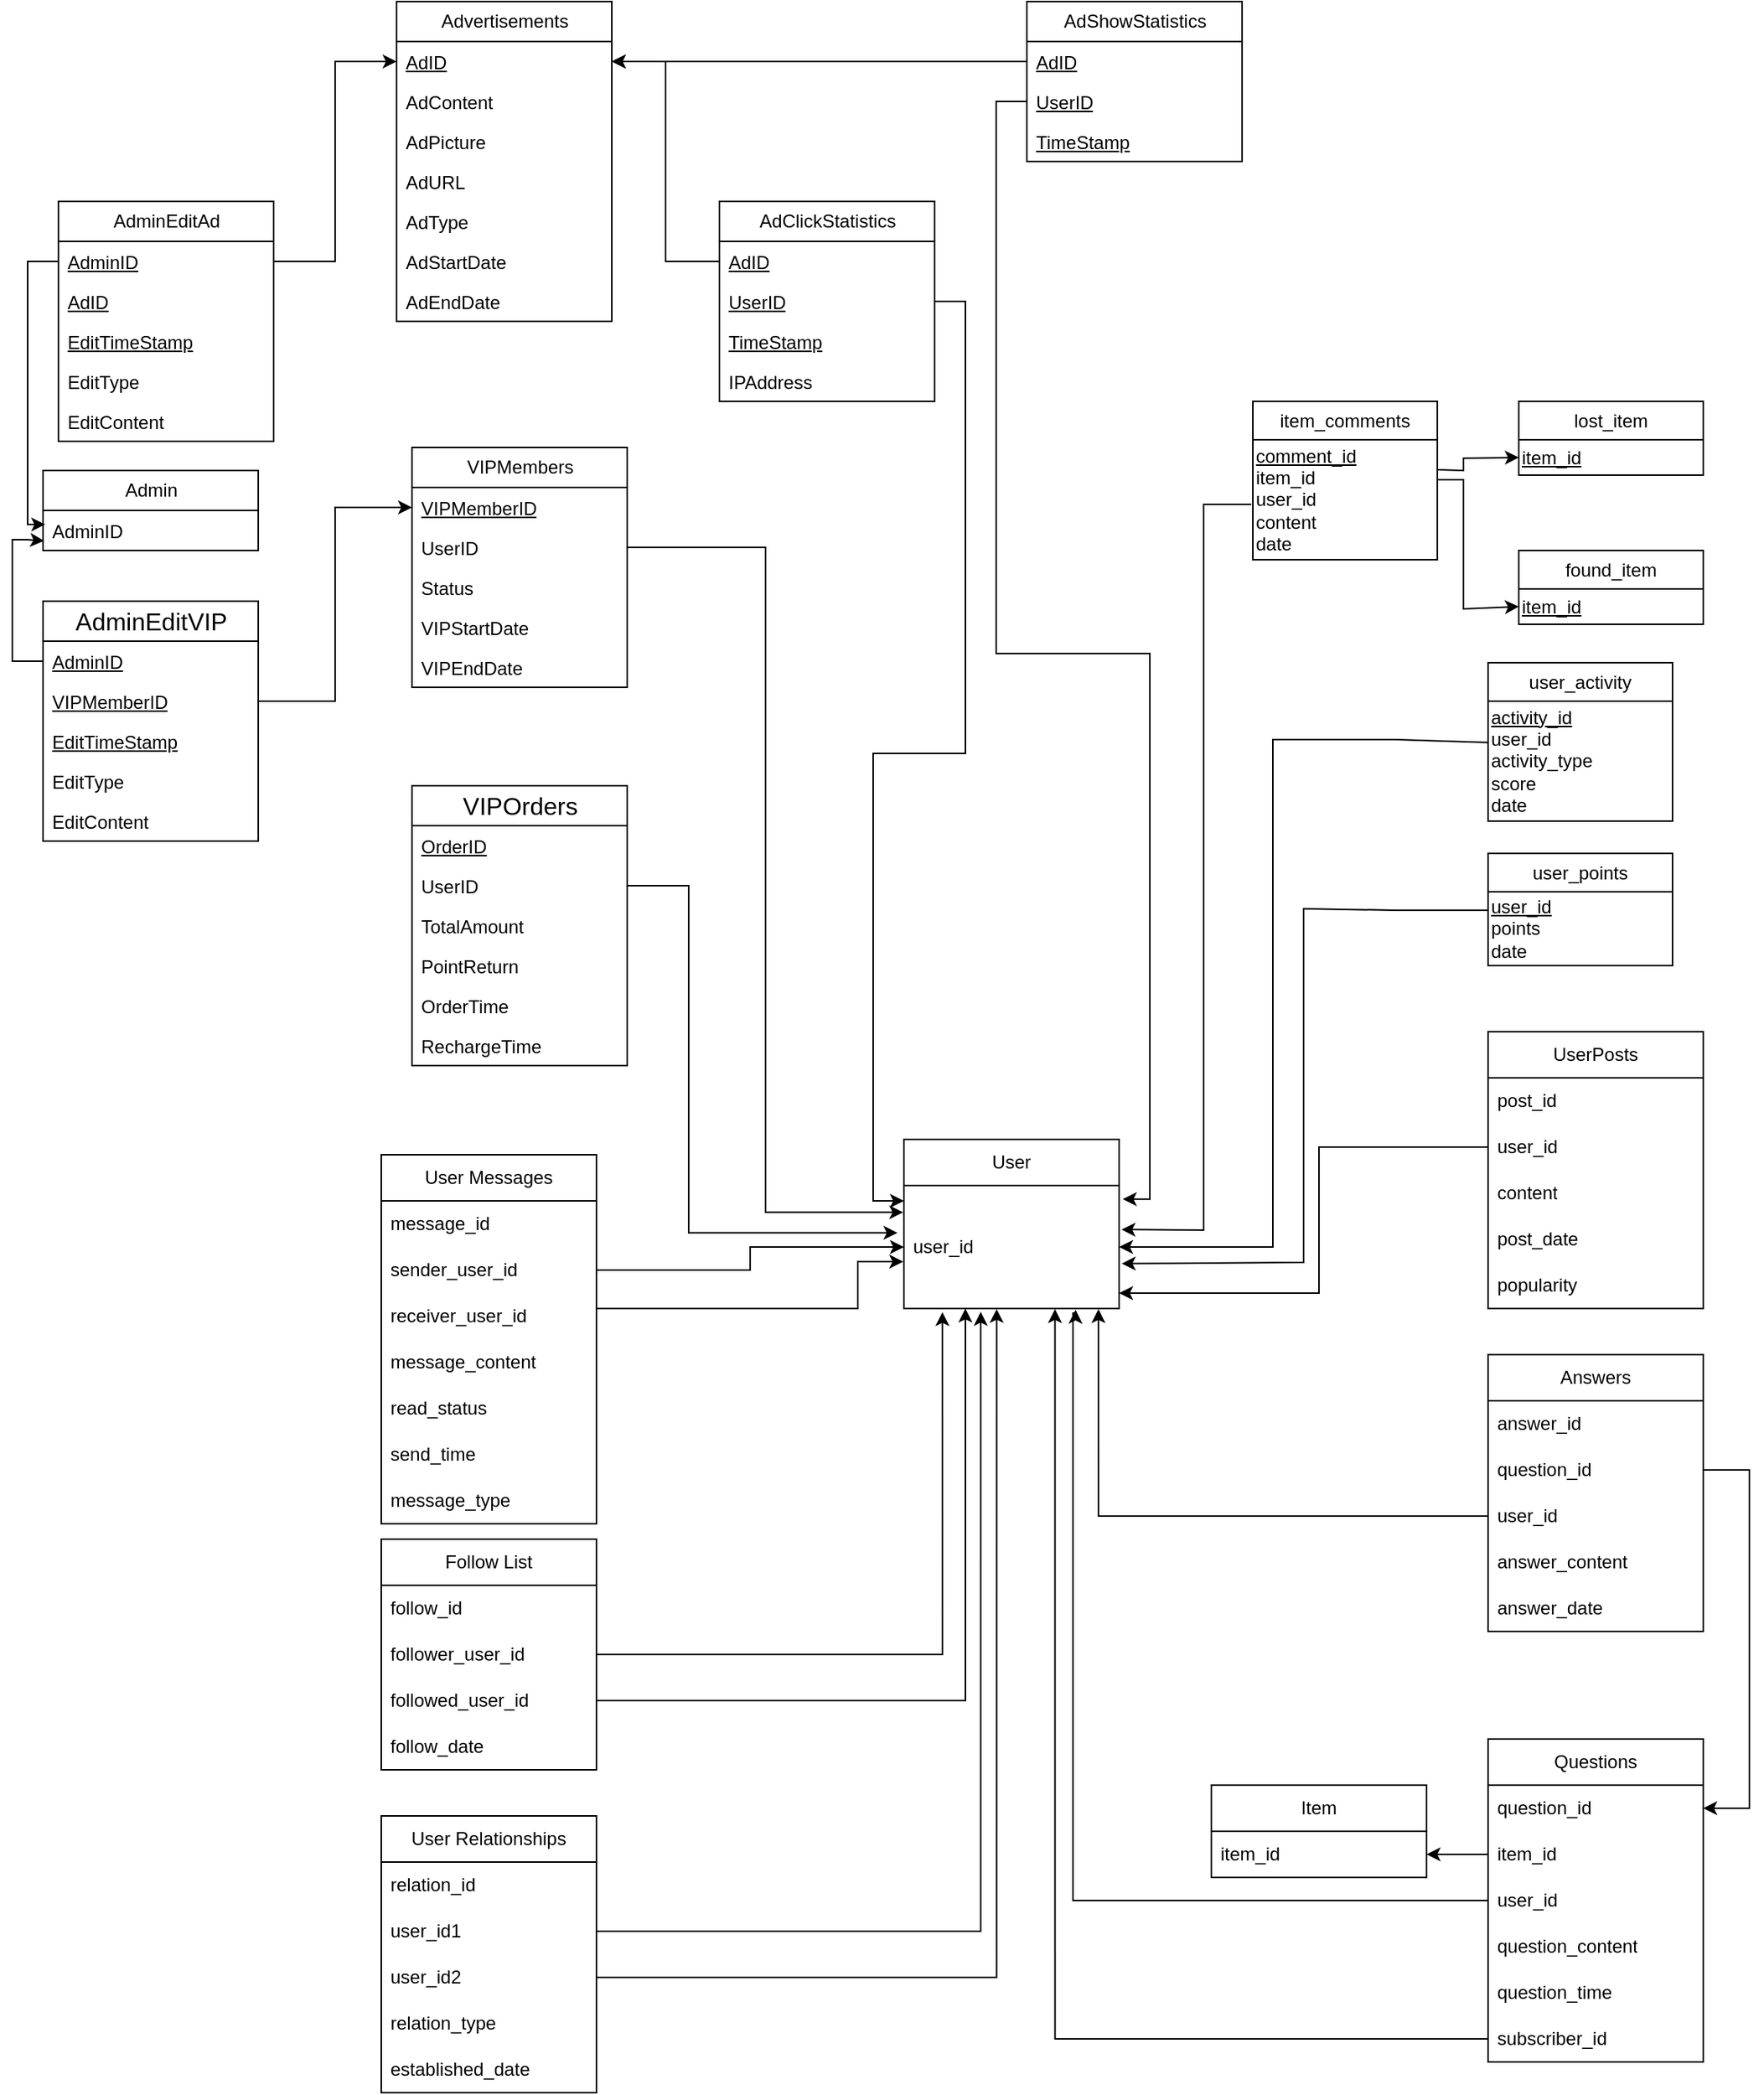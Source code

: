 <mxfile version="24.4.4" type="device">
  <diagram id="afh5gb8iO4M4mXiq6r34" name="Page-1">
    <mxGraphModel dx="2459" dy="2154" grid="1" gridSize="10" guides="1" tooltips="1" connect="1" arrows="1" fold="1" page="1" pageScale="1" pageWidth="850" pageHeight="1100" math="0" shadow="0">
      <root>
        <mxCell id="0" />
        <mxCell id="1" parent="0" />
        <mxCell id="2" value="VIPMembers" style="swimlane;fontStyle=0;childLayout=stackLayout;horizontal=1;startSize=26;fillColor=none;horizontalStack=0;resizeParent=1;resizeParentMax=0;resizeLast=0;collapsible=1;marginBottom=0;html=1;" parent="1" vertex="1">
          <mxGeometry x="80" y="250" width="140" height="156" as="geometry" />
        </mxCell>
        <mxCell id="3" value="&lt;u&gt;VIPMemberID&lt;/u&gt;" style="text;strokeColor=none;fillColor=none;align=left;verticalAlign=top;spacingLeft=4;spacingRight=4;overflow=hidden;rotatable=0;points=[[0,0.5],[1,0.5]];portConstraint=eastwest;whiteSpace=wrap;html=1;" parent="2" vertex="1">
          <mxGeometry y="26" width="140" height="26" as="geometry" />
        </mxCell>
        <mxCell id="24" value="UserID" style="text;strokeColor=none;fillColor=none;align=left;verticalAlign=top;spacingLeft=4;spacingRight=4;overflow=hidden;rotatable=0;points=[[0,0.5],[1,0.5]];portConstraint=eastwest;whiteSpace=wrap;html=1;" parent="2" vertex="1">
          <mxGeometry y="52" width="140" height="26" as="geometry" />
        </mxCell>
        <mxCell id="4" value="Status" style="text;strokeColor=none;fillColor=none;align=left;verticalAlign=top;spacingLeft=4;spacingRight=4;overflow=hidden;rotatable=0;points=[[0,0.5],[1,0.5]];portConstraint=eastwest;whiteSpace=wrap;html=1;" parent="2" vertex="1">
          <mxGeometry y="78" width="140" height="26" as="geometry" />
        </mxCell>
        <mxCell id="5" value="VIPStartDate" style="text;strokeColor=none;fillColor=none;align=left;verticalAlign=top;spacingLeft=4;spacingRight=4;overflow=hidden;rotatable=0;points=[[0,0.5],[1,0.5]];portConstraint=eastwest;whiteSpace=wrap;html=1;" parent="2" vertex="1">
          <mxGeometry y="104" width="140" height="26" as="geometry" />
        </mxCell>
        <mxCell id="6" value="VIPEndDate" style="text;strokeColor=none;fillColor=none;align=left;verticalAlign=top;spacingLeft=4;spacingRight=4;overflow=hidden;rotatable=0;points=[[0,0.5],[1,0.5]];portConstraint=eastwest;whiteSpace=wrap;html=1;" parent="2" vertex="1">
          <mxGeometry y="130" width="140" height="26" as="geometry" />
        </mxCell>
        <mxCell id="18" value="Admin" style="swimlane;fontStyle=0;childLayout=stackLayout;horizontal=1;startSize=26;fillColor=none;horizontalStack=0;resizeParent=1;resizeParentMax=0;resizeLast=0;collapsible=1;marginBottom=0;html=1;" parent="1" vertex="1">
          <mxGeometry x="-160" y="265" width="140" height="52" as="geometry" />
        </mxCell>
        <mxCell id="19" value="AdminID" style="text;strokeColor=none;fillColor=none;align=left;verticalAlign=top;spacingLeft=4;spacingRight=4;overflow=hidden;rotatable=0;points=[[0,0.5],[1,0.5]];portConstraint=eastwest;whiteSpace=wrap;html=1;" parent="18" vertex="1">
          <mxGeometry y="26" width="140" height="26" as="geometry" />
        </mxCell>
        <mxCell id="25" value="&lt;span style=&quot;font-size:12.0pt;font-family:&lt;br/&gt;宋体;mso-hansi-font-family:&amp;quot;Times New Roman&amp;quot;;mso-bidi-font-family:&amp;quot;Times New Roman&amp;quot;;&lt;br/&gt;mso-ansi-language:EN-US;mso-fareast-language:ZH-CN;mso-bidi-language:AR-SA&quot; lang=&quot;EN-US&quot;&gt;VIPOrders&lt;/span&gt;" style="swimlane;fontStyle=0;childLayout=stackLayout;horizontal=1;startSize=26;fillColor=none;horizontalStack=0;resizeParent=1;resizeParentMax=0;resizeLast=0;collapsible=1;marginBottom=0;html=1;" parent="1" vertex="1">
          <mxGeometry x="80" y="470" width="140" height="182" as="geometry" />
        </mxCell>
        <mxCell id="31" value="&lt;span lang=&quot;EN-US&quot;&gt;&lt;u&gt;OrderID&lt;/u&gt;&lt;/span&gt;" style="text;strokeColor=none;fillColor=none;align=left;verticalAlign=top;spacingLeft=4;spacingRight=4;overflow=hidden;rotatable=0;points=[[0,0.5],[1,0.5]];portConstraint=eastwest;whiteSpace=wrap;html=1;" parent="25" vertex="1">
          <mxGeometry y="26" width="140" height="26" as="geometry" />
        </mxCell>
        <mxCell id="26" value="UserID" style="text;strokeColor=none;fillColor=none;align=left;verticalAlign=top;spacingLeft=4;spacingRight=4;overflow=hidden;rotatable=0;points=[[0,0.5],[1,0.5]];portConstraint=eastwest;whiteSpace=wrap;html=1;" parent="25" vertex="1">
          <mxGeometry y="52" width="140" height="26" as="geometry" />
        </mxCell>
        <mxCell id="27" value="TotalAmount" style="text;strokeColor=none;fillColor=none;align=left;verticalAlign=top;spacingLeft=4;spacingRight=4;overflow=hidden;rotatable=0;points=[[0,0.5],[1,0.5]];portConstraint=eastwest;whiteSpace=wrap;html=1;" parent="25" vertex="1">
          <mxGeometry y="78" width="140" height="26" as="geometry" />
        </mxCell>
        <mxCell id="28" value="PointReturn" style="text;strokeColor=none;fillColor=none;align=left;verticalAlign=top;spacingLeft=4;spacingRight=4;overflow=hidden;rotatable=0;points=[[0,0.5],[1,0.5]];portConstraint=eastwest;whiteSpace=wrap;html=1;" parent="25" vertex="1">
          <mxGeometry y="104" width="140" height="26" as="geometry" />
        </mxCell>
        <mxCell id="29" value="OrderTime" style="text;strokeColor=none;fillColor=none;align=left;verticalAlign=top;spacingLeft=4;spacingRight=4;overflow=hidden;rotatable=0;points=[[0,0.5],[1,0.5]];portConstraint=eastwest;whiteSpace=wrap;html=1;" parent="25" vertex="1">
          <mxGeometry y="130" width="140" height="26" as="geometry" />
        </mxCell>
        <mxCell id="30" value="RechargeTime" style="text;strokeColor=none;fillColor=none;align=left;verticalAlign=top;spacingLeft=4;spacingRight=4;overflow=hidden;rotatable=0;points=[[0,0.5],[1,0.5]];portConstraint=eastwest;whiteSpace=wrap;html=1;" parent="25" vertex="1">
          <mxGeometry y="156" width="140" height="26" as="geometry" />
        </mxCell>
        <mxCell id="32" style="edgeStyle=orthogonalEdgeStyle;rounded=0;orthogonalLoop=1;jettySize=auto;html=1;exitX=1;exitY=0.5;exitDx=0;exitDy=0;entryX=-0.03;entryY=0.385;entryDx=0;entryDy=0;entryPerimeter=0;" parent="1" source="26" target="133" edge="1">
          <mxGeometry relative="1" as="geometry">
            <Array as="points">
              <mxPoint x="260" y="535" />
              <mxPoint x="260" y="761" />
            </Array>
          </mxGeometry>
        </mxCell>
        <mxCell id="34" style="edgeStyle=orthogonalEdgeStyle;rounded=0;orthogonalLoop=1;jettySize=auto;html=1;exitX=1;exitY=0.5;exitDx=0;exitDy=0;entryX=-0.003;entryY=0.218;entryDx=0;entryDy=0;entryPerimeter=0;" parent="1" source="24" target="133" edge="1">
          <mxGeometry relative="1" as="geometry">
            <mxPoint x="220" y="390" as="targetPoint" />
          </mxGeometry>
        </mxCell>
        <mxCell id="36" value="&lt;span style=&quot;font-size:12.0pt;font-family:&lt;br/&gt;宋体;mso-hansi-font-family:&amp;quot;Times New Roman&amp;quot;;mso-bidi-font-family:&amp;quot;Times New Roman&amp;quot;;&lt;br/&gt;mso-ansi-language:EN-US;mso-fareast-language:ZH-CN;mso-bidi-language:AR-SA&quot; lang=&quot;EN-US&quot;&gt;AdminEditVIP&lt;/span&gt;" style="swimlane;fontStyle=0;childLayout=stackLayout;horizontal=1;startSize=26;fillColor=none;horizontalStack=0;resizeParent=1;resizeParentMax=0;resizeLast=0;collapsible=1;marginBottom=0;html=1;" parent="1" vertex="1">
          <mxGeometry x="-160" y="350" width="140" height="156" as="geometry" />
        </mxCell>
        <mxCell id="37" value="&lt;u&gt;AdminID&lt;/u&gt;" style="text;strokeColor=none;fillColor=none;align=left;verticalAlign=top;spacingLeft=4;spacingRight=4;overflow=hidden;rotatable=0;points=[[0,0.5],[1,0.5]];portConstraint=eastwest;whiteSpace=wrap;html=1;" parent="36" vertex="1">
          <mxGeometry y="26" width="140" height="26" as="geometry" />
        </mxCell>
        <mxCell id="38" value="&lt;u&gt;VIPMemberID&lt;/u&gt;" style="text;strokeColor=none;fillColor=none;align=left;verticalAlign=top;spacingLeft=4;spacingRight=4;overflow=hidden;rotatable=0;points=[[0,0.5],[1,0.5]];portConstraint=eastwest;whiteSpace=wrap;html=1;" parent="36" vertex="1">
          <mxGeometry y="52" width="140" height="26" as="geometry" />
        </mxCell>
        <mxCell id="39" value="&lt;u&gt;EditTimeStamp&lt;/u&gt;" style="text;strokeColor=none;fillColor=none;align=left;verticalAlign=top;spacingLeft=4;spacingRight=4;overflow=hidden;rotatable=0;points=[[0,0.5],[1,0.5]];portConstraint=eastwest;whiteSpace=wrap;html=1;" parent="36" vertex="1">
          <mxGeometry y="78" width="140" height="26" as="geometry" />
        </mxCell>
        <mxCell id="40" value="EditType" style="text;strokeColor=none;fillColor=none;align=left;verticalAlign=top;spacingLeft=4;spacingRight=4;overflow=hidden;rotatable=0;points=[[0,0.5],[1,0.5]];portConstraint=eastwest;whiteSpace=wrap;html=1;" parent="36" vertex="1">
          <mxGeometry y="104" width="140" height="26" as="geometry" />
        </mxCell>
        <mxCell id="41" value="EditContent" style="text;strokeColor=none;fillColor=none;align=left;verticalAlign=top;spacingLeft=4;spacingRight=4;overflow=hidden;rotatable=0;points=[[0,0.5],[1,0.5]];portConstraint=eastwest;whiteSpace=wrap;html=1;" parent="36" vertex="1">
          <mxGeometry y="130" width="140" height="26" as="geometry" />
        </mxCell>
        <mxCell id="42" style="edgeStyle=orthogonalEdgeStyle;rounded=0;orthogonalLoop=1;jettySize=auto;html=1;exitX=0;exitY=0.5;exitDx=0;exitDy=0;entryX=0.005;entryY=0.761;entryDx=0;entryDy=0;entryPerimeter=0;" parent="1" source="37" target="19" edge="1">
          <mxGeometry relative="1" as="geometry">
            <mxPoint x="-170" y="320" as="targetPoint" />
            <Array as="points">
              <mxPoint x="-180" y="389" />
              <mxPoint x="-180" y="310" />
              <mxPoint x="-170" y="310" />
            </Array>
          </mxGeometry>
        </mxCell>
        <mxCell id="43" style="edgeStyle=orthogonalEdgeStyle;rounded=0;orthogonalLoop=1;jettySize=auto;html=1;exitX=1;exitY=0.5;exitDx=0;exitDy=0;entryX=0;entryY=0.5;entryDx=0;entryDy=0;" parent="1" source="38" target="3" edge="1">
          <mxGeometry relative="1" as="geometry" />
        </mxCell>
        <mxCell id="44" value="Advertisements" style="swimlane;fontStyle=0;childLayout=stackLayout;horizontal=1;startSize=26;fillColor=none;horizontalStack=0;resizeParent=1;resizeParentMax=0;resizeLast=0;collapsible=1;marginBottom=0;html=1;" parent="1" vertex="1">
          <mxGeometry x="70" y="-40" width="140" height="208" as="geometry" />
        </mxCell>
        <mxCell id="45" value="&lt;u&gt;AdID&lt;/u&gt;" style="text;strokeColor=none;fillColor=none;align=left;verticalAlign=top;spacingLeft=4;spacingRight=4;overflow=hidden;rotatable=0;points=[[0,0.5],[1,0.5]];portConstraint=eastwest;whiteSpace=wrap;html=1;" parent="44" vertex="1">
          <mxGeometry y="26" width="140" height="26" as="geometry" />
        </mxCell>
        <mxCell id="46" value="AdContent" style="text;strokeColor=none;fillColor=none;align=left;verticalAlign=top;spacingLeft=4;spacingRight=4;overflow=hidden;rotatable=0;points=[[0,0.5],[1,0.5]];portConstraint=eastwest;whiteSpace=wrap;html=1;" parent="44" vertex="1">
          <mxGeometry y="52" width="140" height="26" as="geometry" />
        </mxCell>
        <mxCell id="47" value="AdPicture" style="text;strokeColor=none;fillColor=none;align=left;verticalAlign=top;spacingLeft=4;spacingRight=4;overflow=hidden;rotatable=0;points=[[0,0.5],[1,0.5]];portConstraint=eastwest;whiteSpace=wrap;html=1;" parent="44" vertex="1">
          <mxGeometry y="78" width="140" height="26" as="geometry" />
        </mxCell>
        <mxCell id="48" value="AdURL" style="text;strokeColor=none;fillColor=none;align=left;verticalAlign=top;spacingLeft=4;spacingRight=4;overflow=hidden;rotatable=0;points=[[0,0.5],[1,0.5]];portConstraint=eastwest;whiteSpace=wrap;html=1;" parent="44" vertex="1">
          <mxGeometry y="104" width="140" height="26" as="geometry" />
        </mxCell>
        <mxCell id="49" value="AdType" style="text;strokeColor=none;fillColor=none;align=left;verticalAlign=top;spacingLeft=4;spacingRight=4;overflow=hidden;rotatable=0;points=[[0,0.5],[1,0.5]];portConstraint=eastwest;whiteSpace=wrap;html=1;" parent="44" vertex="1">
          <mxGeometry y="130" width="140" height="26" as="geometry" />
        </mxCell>
        <mxCell id="50" value="AdStartDate" style="text;strokeColor=none;fillColor=none;align=left;verticalAlign=top;spacingLeft=4;spacingRight=4;overflow=hidden;rotatable=0;points=[[0,0.5],[1,0.5]];portConstraint=eastwest;whiteSpace=wrap;html=1;" parent="44" vertex="1">
          <mxGeometry y="156" width="140" height="26" as="geometry" />
        </mxCell>
        <mxCell id="51" value="AdEndDate" style="text;strokeColor=none;fillColor=none;align=left;verticalAlign=top;spacingLeft=4;spacingRight=4;overflow=hidden;rotatable=0;points=[[0,0.5],[1,0.5]];portConstraint=eastwest;whiteSpace=wrap;html=1;" parent="44" vertex="1">
          <mxGeometry y="182" width="140" height="26" as="geometry" />
        </mxCell>
        <mxCell id="71" value="&lt;span lang=&quot;EN-US&quot;&gt;AdminEditAd&lt;/span&gt;" style="swimlane;fontStyle=0;childLayout=stackLayout;horizontal=1;startSize=26;fillColor=none;horizontalStack=0;resizeParent=1;resizeParentMax=0;resizeLast=0;collapsible=1;marginBottom=0;html=1;" parent="1" vertex="1">
          <mxGeometry x="-150" y="90" width="140" height="156" as="geometry" />
        </mxCell>
        <mxCell id="72" value="&lt;u&gt;AdminID&lt;/u&gt;" style="text;strokeColor=none;fillColor=none;align=left;verticalAlign=top;spacingLeft=4;spacingRight=4;overflow=hidden;rotatable=0;points=[[0,0.5],[1,0.5]];portConstraint=eastwest;whiteSpace=wrap;html=1;" parent="71" vertex="1">
          <mxGeometry y="26" width="140" height="26" as="geometry" />
        </mxCell>
        <mxCell id="73" value="&lt;u&gt;AdID&lt;/u&gt;" style="text;strokeColor=none;fillColor=none;align=left;verticalAlign=top;spacingLeft=4;spacingRight=4;overflow=hidden;rotatable=0;points=[[0,0.5],[1,0.5]];portConstraint=eastwest;whiteSpace=wrap;html=1;" parent="71" vertex="1">
          <mxGeometry y="52" width="140" height="26" as="geometry" />
        </mxCell>
        <mxCell id="74" value="&lt;u&gt;EditTimeStamp&lt;/u&gt;" style="text;strokeColor=none;fillColor=none;align=left;verticalAlign=top;spacingLeft=4;spacingRight=4;overflow=hidden;rotatable=0;points=[[0,0.5],[1,0.5]];portConstraint=eastwest;whiteSpace=wrap;html=1;" parent="71" vertex="1">
          <mxGeometry y="78" width="140" height="26" as="geometry" />
        </mxCell>
        <mxCell id="75" value="EditType" style="text;strokeColor=none;fillColor=none;align=left;verticalAlign=top;spacingLeft=4;spacingRight=4;overflow=hidden;rotatable=0;points=[[0,0.5],[1,0.5]];portConstraint=eastwest;whiteSpace=wrap;html=1;" parent="71" vertex="1">
          <mxGeometry y="104" width="140" height="26" as="geometry" />
        </mxCell>
        <mxCell id="76" value="EditContent" style="text;strokeColor=none;fillColor=none;align=left;verticalAlign=top;spacingLeft=4;spacingRight=4;overflow=hidden;rotatable=0;points=[[0,0.5],[1,0.5]];portConstraint=eastwest;whiteSpace=wrap;html=1;" parent="71" vertex="1">
          <mxGeometry y="130" width="140" height="26" as="geometry" />
        </mxCell>
        <mxCell id="77" style="edgeStyle=orthogonalEdgeStyle;rounded=0;orthogonalLoop=1;jettySize=auto;html=1;exitX=0;exitY=0.5;exitDx=0;exitDy=0;entryX=0.01;entryY=0.35;entryDx=0;entryDy=0;entryPerimeter=0;" parent="1" source="72" target="19" edge="1">
          <mxGeometry relative="1" as="geometry">
            <Array as="points">
              <mxPoint x="-170" y="129" />
              <mxPoint x="-170" y="300" />
            </Array>
          </mxGeometry>
        </mxCell>
        <mxCell id="78" style="edgeStyle=orthogonalEdgeStyle;rounded=0;orthogonalLoop=1;jettySize=auto;html=1;exitX=1;exitY=0.5;exitDx=0;exitDy=0;entryX=0;entryY=0.5;entryDx=0;entryDy=0;" parent="1" source="72" target="45" edge="1">
          <mxGeometry relative="1" as="geometry" />
        </mxCell>
        <mxCell id="79" value="&lt;span lang=&quot;EN-US&quot;&gt;AdClickStatistics&lt;/span&gt;" style="swimlane;fontStyle=0;childLayout=stackLayout;horizontal=1;startSize=26;fillColor=none;horizontalStack=0;resizeParent=1;resizeParentMax=0;resizeLast=0;collapsible=1;marginBottom=0;html=1;" parent="1" vertex="1">
          <mxGeometry x="280" y="90" width="140" height="130" as="geometry" />
        </mxCell>
        <mxCell id="81" value="&lt;u&gt;AdID&lt;/u&gt;" style="text;strokeColor=none;fillColor=none;align=left;verticalAlign=top;spacingLeft=4;spacingRight=4;overflow=hidden;rotatable=0;points=[[0,0.5],[1,0.5]];portConstraint=eastwest;whiteSpace=wrap;html=1;" parent="79" vertex="1">
          <mxGeometry y="26" width="140" height="26" as="geometry" />
        </mxCell>
        <mxCell id="82" value="&lt;u&gt;UserID&lt;/u&gt;" style="text;strokeColor=none;fillColor=none;align=left;verticalAlign=top;spacingLeft=4;spacingRight=4;overflow=hidden;rotatable=0;points=[[0,0.5],[1,0.5]];portConstraint=eastwest;whiteSpace=wrap;html=1;" parent="79" vertex="1">
          <mxGeometry y="52" width="140" height="26" as="geometry" />
        </mxCell>
        <mxCell id="83" value="&lt;u&gt;TimeStamp&lt;/u&gt;" style="text;strokeColor=none;fillColor=none;align=left;verticalAlign=top;spacingLeft=4;spacingRight=4;overflow=hidden;rotatable=0;points=[[0,0.5],[1,0.5]];portConstraint=eastwest;whiteSpace=wrap;html=1;" parent="79" vertex="1">
          <mxGeometry y="78" width="140" height="26" as="geometry" />
        </mxCell>
        <mxCell id="84" value="IPAddress" style="text;strokeColor=none;fillColor=none;align=left;verticalAlign=top;spacingLeft=4;spacingRight=4;overflow=hidden;rotatable=0;points=[[0,0.5],[1,0.5]];portConstraint=eastwest;whiteSpace=wrap;html=1;" parent="79" vertex="1">
          <mxGeometry y="104" width="140" height="26" as="geometry" />
        </mxCell>
        <mxCell id="85" style="edgeStyle=orthogonalEdgeStyle;rounded=0;orthogonalLoop=1;jettySize=auto;html=1;exitX=0;exitY=0.5;exitDx=0;exitDy=0;entryX=1;entryY=0.5;entryDx=0;entryDy=0;" parent="1" source="81" target="45" edge="1">
          <mxGeometry relative="1" as="geometry" />
        </mxCell>
        <mxCell id="86" style="edgeStyle=orthogonalEdgeStyle;rounded=0;orthogonalLoop=1;jettySize=auto;html=1;exitX=1;exitY=0.5;exitDx=0;exitDy=0;entryX=0;entryY=0.125;entryDx=0;entryDy=0;entryPerimeter=0;" parent="1" source="82" target="133" edge="1">
          <mxGeometry relative="1" as="geometry" />
        </mxCell>
        <mxCell id="87" value="&lt;span lang=&quot;EN-US&quot;&gt;AdShowStatistics&lt;/span&gt;" style="swimlane;fontStyle=0;childLayout=stackLayout;horizontal=1;startSize=26;fillColor=none;horizontalStack=0;resizeParent=1;resizeParentMax=0;resizeLast=0;collapsible=1;marginBottom=0;html=1;" parent="1" vertex="1">
          <mxGeometry x="480" y="-40" width="140" height="104" as="geometry" />
        </mxCell>
        <mxCell id="88" value="&lt;u&gt;AdID&lt;/u&gt;" style="text;strokeColor=none;fillColor=none;align=left;verticalAlign=top;spacingLeft=4;spacingRight=4;overflow=hidden;rotatable=0;points=[[0,0.5],[1,0.5]];portConstraint=eastwest;whiteSpace=wrap;html=1;" parent="87" vertex="1">
          <mxGeometry y="26" width="140" height="26" as="geometry" />
        </mxCell>
        <mxCell id="89" value="&lt;u&gt;UserID&lt;/u&gt;" style="text;strokeColor=none;fillColor=none;align=left;verticalAlign=top;spacingLeft=4;spacingRight=4;overflow=hidden;rotatable=0;points=[[0,0.5],[1,0.5]];portConstraint=eastwest;whiteSpace=wrap;html=1;" parent="87" vertex="1">
          <mxGeometry y="52" width="140" height="26" as="geometry" />
        </mxCell>
        <mxCell id="90" value="&lt;u&gt;TimeStamp&lt;/u&gt;" style="text;strokeColor=none;fillColor=none;align=left;verticalAlign=top;spacingLeft=4;spacingRight=4;overflow=hidden;rotatable=0;points=[[0,0.5],[1,0.5]];portConstraint=eastwest;whiteSpace=wrap;html=1;" parent="87" vertex="1">
          <mxGeometry y="78" width="140" height="26" as="geometry" />
        </mxCell>
        <mxCell id="92" style="edgeStyle=orthogonalEdgeStyle;rounded=0;orthogonalLoop=1;jettySize=auto;html=1;exitX=0;exitY=0.5;exitDx=0;exitDy=0;entryX=1;entryY=0.5;entryDx=0;entryDy=0;" parent="1" source="88" target="45" edge="1">
          <mxGeometry relative="1" as="geometry" />
        </mxCell>
        <mxCell id="93" style="edgeStyle=orthogonalEdgeStyle;rounded=0;orthogonalLoop=1;jettySize=auto;html=1;exitX=0;exitY=0.5;exitDx=0;exitDy=0;entryX=1.017;entryY=0.111;entryDx=0;entryDy=0;entryPerimeter=0;" parent="1" source="89" target="133" edge="1">
          <mxGeometry relative="1" as="geometry">
            <mxPoint x="510.0" y="439" as="targetPoint" />
          </mxGeometry>
        </mxCell>
        <mxCell id="94" value="User Messages" style="swimlane;fontStyle=0;childLayout=stackLayout;horizontal=1;startSize=30;horizontalStack=0;resizeParent=1;resizeParentMax=0;resizeLast=0;collapsible=1;marginBottom=0;whiteSpace=wrap;html=1;" parent="1" vertex="1">
          <mxGeometry x="60" y="710" width="140" height="240" as="geometry" />
        </mxCell>
        <mxCell id="95" value="message_id" style="text;strokeColor=none;fillColor=none;align=left;verticalAlign=middle;spacingLeft=4;spacingRight=4;overflow=hidden;points=[[0,0.5],[1,0.5]];portConstraint=eastwest;rotatable=0;whiteSpace=wrap;html=1;" parent="94" vertex="1">
          <mxGeometry y="30" width="140" height="30" as="geometry" />
        </mxCell>
        <mxCell id="96" value="sender_user_id" style="text;strokeColor=none;fillColor=none;align=left;verticalAlign=middle;spacingLeft=4;spacingRight=4;overflow=hidden;points=[[0,0.5],[1,0.5]];portConstraint=eastwest;rotatable=0;whiteSpace=wrap;html=1;" parent="94" vertex="1">
          <mxGeometry y="60" width="140" height="30" as="geometry" />
        </mxCell>
        <mxCell id="97" value="receiver_user_id" style="text;strokeColor=none;fillColor=none;align=left;verticalAlign=middle;spacingLeft=4;spacingRight=4;overflow=hidden;points=[[0,0.5],[1,0.5]];portConstraint=eastwest;rotatable=0;whiteSpace=wrap;html=1;" parent="94" vertex="1">
          <mxGeometry y="90" width="140" height="30" as="geometry" />
        </mxCell>
        <mxCell id="98" value="message_content" style="text;strokeColor=none;fillColor=none;align=left;verticalAlign=middle;spacingLeft=4;spacingRight=4;overflow=hidden;points=[[0,0.5],[1,0.5]];portConstraint=eastwest;rotatable=0;whiteSpace=wrap;html=1;" parent="94" vertex="1">
          <mxGeometry y="120" width="140" height="30" as="geometry" />
        </mxCell>
        <mxCell id="99" value="read_status" style="text;strokeColor=none;fillColor=none;align=left;verticalAlign=middle;spacingLeft=4;spacingRight=4;overflow=hidden;points=[[0,0.5],[1,0.5]];portConstraint=eastwest;rotatable=0;whiteSpace=wrap;html=1;" parent="94" vertex="1">
          <mxGeometry y="150" width="140" height="30" as="geometry" />
        </mxCell>
        <mxCell id="100" value="send_time" style="text;strokeColor=none;fillColor=none;align=left;verticalAlign=middle;spacingLeft=4;spacingRight=4;overflow=hidden;points=[[0,0.5],[1,0.5]];portConstraint=eastwest;rotatable=0;whiteSpace=wrap;html=1;" parent="94" vertex="1">
          <mxGeometry y="180" width="140" height="30" as="geometry" />
        </mxCell>
        <mxCell id="101" value="message_type" style="text;strokeColor=none;fillColor=none;align=left;verticalAlign=middle;spacingLeft=4;spacingRight=4;overflow=hidden;points=[[0,0.5],[1,0.5]];portConstraint=eastwest;rotatable=0;whiteSpace=wrap;html=1;" parent="94" vertex="1">
          <mxGeometry y="210" width="140" height="30" as="geometry" />
        </mxCell>
        <mxCell id="102" value="UserPosts" style="swimlane;fontStyle=0;childLayout=stackLayout;horizontal=1;startSize=30;horizontalStack=0;resizeParent=1;resizeParentMax=0;resizeLast=0;collapsible=1;marginBottom=0;whiteSpace=wrap;html=1;" parent="1" vertex="1">
          <mxGeometry x="780.0" y="630" width="140" height="180" as="geometry" />
        </mxCell>
        <mxCell id="103" value="post_id" style="text;strokeColor=none;fillColor=none;align=left;verticalAlign=middle;spacingLeft=4;spacingRight=4;overflow=hidden;points=[[0,0.5],[1,0.5]];portConstraint=eastwest;rotatable=0;whiteSpace=wrap;html=1;" parent="102" vertex="1">
          <mxGeometry y="30" width="140" height="30" as="geometry" />
        </mxCell>
        <mxCell id="104" value="user_id" style="text;strokeColor=none;fillColor=none;align=left;verticalAlign=middle;spacingLeft=4;spacingRight=4;overflow=hidden;points=[[0,0.5],[1,0.5]];portConstraint=eastwest;rotatable=0;whiteSpace=wrap;html=1;" parent="102" vertex="1">
          <mxGeometry y="60" width="140" height="30" as="geometry" />
        </mxCell>
        <mxCell id="105" value="content" style="text;strokeColor=none;fillColor=none;align=left;verticalAlign=middle;spacingLeft=4;spacingRight=4;overflow=hidden;points=[[0,0.5],[1,0.5]];portConstraint=eastwest;rotatable=0;whiteSpace=wrap;html=1;" parent="102" vertex="1">
          <mxGeometry y="90" width="140" height="30" as="geometry" />
        </mxCell>
        <mxCell id="106" value="post_date" style="text;strokeColor=none;fillColor=none;align=left;verticalAlign=middle;spacingLeft=4;spacingRight=4;overflow=hidden;points=[[0,0.5],[1,0.5]];portConstraint=eastwest;rotatable=0;whiteSpace=wrap;html=1;" parent="102" vertex="1">
          <mxGeometry y="120" width="140" height="30" as="geometry" />
        </mxCell>
        <mxCell id="107" value="popularity" style="text;strokeColor=none;fillColor=none;align=left;verticalAlign=middle;spacingLeft=4;spacingRight=4;overflow=hidden;points=[[0,0.5],[1,0.5]];portConstraint=eastwest;rotatable=0;whiteSpace=wrap;html=1;" parent="102" vertex="1">
          <mxGeometry y="150" width="140" height="30" as="geometry" />
        </mxCell>
        <mxCell id="108" value="User Relationships" style="swimlane;fontStyle=0;childLayout=stackLayout;horizontal=1;startSize=30;horizontalStack=0;resizeParent=1;resizeParentMax=0;resizeLast=0;collapsible=1;marginBottom=0;whiteSpace=wrap;html=1;" parent="1" vertex="1">
          <mxGeometry x="60" y="1140" width="140" height="180" as="geometry" />
        </mxCell>
        <mxCell id="109" value="relation_id" style="text;strokeColor=none;fillColor=none;align=left;verticalAlign=middle;spacingLeft=4;spacingRight=4;overflow=hidden;points=[[0,0.5],[1,0.5]];portConstraint=eastwest;rotatable=0;whiteSpace=wrap;html=1;" parent="108" vertex="1">
          <mxGeometry y="30" width="140" height="30" as="geometry" />
        </mxCell>
        <mxCell id="110" value="user_id1" style="text;strokeColor=none;fillColor=none;align=left;verticalAlign=middle;spacingLeft=4;spacingRight=4;overflow=hidden;points=[[0,0.5],[1,0.5]];portConstraint=eastwest;rotatable=0;whiteSpace=wrap;html=1;" parent="108" vertex="1">
          <mxGeometry y="60" width="140" height="30" as="geometry" />
        </mxCell>
        <mxCell id="111" value="user_id2" style="text;strokeColor=none;fillColor=none;align=left;verticalAlign=middle;spacingLeft=4;spacingRight=4;overflow=hidden;points=[[0,0.5],[1,0.5]];portConstraint=eastwest;rotatable=0;whiteSpace=wrap;html=1;" parent="108" vertex="1">
          <mxGeometry y="90" width="140" height="30" as="geometry" />
        </mxCell>
        <mxCell id="112" value="relation_type" style="text;strokeColor=none;fillColor=none;align=left;verticalAlign=middle;spacingLeft=4;spacingRight=4;overflow=hidden;points=[[0,0.5],[1,0.5]];portConstraint=eastwest;rotatable=0;whiteSpace=wrap;html=1;" parent="108" vertex="1">
          <mxGeometry y="120" width="140" height="30" as="geometry" />
        </mxCell>
        <mxCell id="113" value="established_date" style="text;strokeColor=none;fillColor=none;align=left;verticalAlign=middle;spacingLeft=4;spacingRight=4;overflow=hidden;points=[[0,0.5],[1,0.5]];portConstraint=eastwest;rotatable=0;whiteSpace=wrap;html=1;" parent="108" vertex="1">
          <mxGeometry y="150" width="140" height="30" as="geometry" />
        </mxCell>
        <mxCell id="114" value="Follow List" style="swimlane;fontStyle=0;childLayout=stackLayout;horizontal=1;startSize=30;horizontalStack=0;resizeParent=1;resizeParentMax=0;resizeLast=0;collapsible=1;marginBottom=0;whiteSpace=wrap;html=1;" parent="1" vertex="1">
          <mxGeometry x="60.0" y="960" width="140" height="150" as="geometry" />
        </mxCell>
        <mxCell id="115" value="follow_id" style="text;strokeColor=none;fillColor=none;align=left;verticalAlign=middle;spacingLeft=4;spacingRight=4;overflow=hidden;points=[[0,0.5],[1,0.5]];portConstraint=eastwest;rotatable=0;whiteSpace=wrap;html=1;" parent="114" vertex="1">
          <mxGeometry y="30" width="140" height="30" as="geometry" />
        </mxCell>
        <mxCell id="116" value="follower_user_id" style="text;strokeColor=none;fillColor=none;align=left;verticalAlign=middle;spacingLeft=4;spacingRight=4;overflow=hidden;points=[[0,0.5],[1,0.5]];portConstraint=eastwest;rotatable=0;whiteSpace=wrap;html=1;" parent="114" vertex="1">
          <mxGeometry y="60" width="140" height="30" as="geometry" />
        </mxCell>
        <mxCell id="117" value="followed_user_id" style="text;strokeColor=none;fillColor=none;align=left;verticalAlign=middle;spacingLeft=4;spacingRight=4;overflow=hidden;points=[[0,0.5],[1,0.5]];portConstraint=eastwest;rotatable=0;whiteSpace=wrap;html=1;" parent="114" vertex="1">
          <mxGeometry y="90" width="140" height="30" as="geometry" />
        </mxCell>
        <mxCell id="118" value="follow_date" style="text;strokeColor=none;fillColor=none;align=left;verticalAlign=middle;spacingLeft=4;spacingRight=4;overflow=hidden;points=[[0,0.5],[1,0.5]];portConstraint=eastwest;rotatable=0;whiteSpace=wrap;html=1;" parent="114" vertex="1">
          <mxGeometry y="120" width="140" height="30" as="geometry" />
        </mxCell>
        <mxCell id="119" value="Questions" style="swimlane;fontStyle=0;childLayout=stackLayout;horizontal=1;startSize=30;horizontalStack=0;resizeParent=1;resizeParentMax=0;resizeLast=0;collapsible=1;marginBottom=0;whiteSpace=wrap;html=1;" parent="1" vertex="1">
          <mxGeometry x="780" y="1090" width="140" height="210" as="geometry" />
        </mxCell>
        <mxCell id="120" value="question_id" style="text;strokeColor=none;fillColor=none;align=left;verticalAlign=middle;spacingLeft=4;spacingRight=4;overflow=hidden;points=[[0,0.5],[1,0.5]];portConstraint=eastwest;rotatable=0;whiteSpace=wrap;html=1;" parent="119" vertex="1">
          <mxGeometry y="30" width="140" height="30" as="geometry" />
        </mxCell>
        <mxCell id="121" value="item_id" style="text;strokeColor=none;fillColor=none;align=left;verticalAlign=middle;spacingLeft=4;spacingRight=4;overflow=hidden;points=[[0,0.5],[1,0.5]];portConstraint=eastwest;rotatable=0;whiteSpace=wrap;html=1;" parent="119" vertex="1">
          <mxGeometry y="60" width="140" height="30" as="geometry" />
        </mxCell>
        <mxCell id="122" value="user_id" style="text;strokeColor=none;fillColor=none;align=left;verticalAlign=middle;spacingLeft=4;spacingRight=4;overflow=hidden;points=[[0,0.5],[1,0.5]];portConstraint=eastwest;rotatable=0;whiteSpace=wrap;html=1;" parent="119" vertex="1">
          <mxGeometry y="90" width="140" height="30" as="geometry" />
        </mxCell>
        <mxCell id="123" value="question_content" style="text;strokeColor=none;fillColor=none;align=left;verticalAlign=middle;spacingLeft=4;spacingRight=4;overflow=hidden;points=[[0,0.5],[1,0.5]];portConstraint=eastwest;rotatable=0;whiteSpace=wrap;html=1;" parent="119" vertex="1">
          <mxGeometry y="120" width="140" height="30" as="geometry" />
        </mxCell>
        <mxCell id="124" value="question_time" style="text;strokeColor=none;fillColor=none;align=left;verticalAlign=middle;spacingLeft=4;spacingRight=4;overflow=hidden;points=[[0,0.5],[1,0.5]];portConstraint=eastwest;rotatable=0;whiteSpace=wrap;html=1;" parent="119" vertex="1">
          <mxGeometry y="150" width="140" height="30" as="geometry" />
        </mxCell>
        <mxCell id="125" value="subscriber_id" style="text;strokeColor=none;fillColor=none;align=left;verticalAlign=middle;spacingLeft=4;spacingRight=4;overflow=hidden;points=[[0,0.5],[1,0.5]];portConstraint=eastwest;rotatable=0;whiteSpace=wrap;html=1;" parent="119" vertex="1">
          <mxGeometry y="180" width="140" height="30" as="geometry" />
        </mxCell>
        <mxCell id="126" value="Answers" style="swimlane;fontStyle=0;childLayout=stackLayout;horizontal=1;startSize=30;horizontalStack=0;resizeParent=1;resizeParentMax=0;resizeLast=0;collapsible=1;marginBottom=0;whiteSpace=wrap;html=1;" parent="1" vertex="1">
          <mxGeometry x="780" y="840" width="140" height="180" as="geometry" />
        </mxCell>
        <mxCell id="127" value="answer_id" style="text;strokeColor=none;fillColor=none;align=left;verticalAlign=middle;spacingLeft=4;spacingRight=4;overflow=hidden;points=[[0,0.5],[1,0.5]];portConstraint=eastwest;rotatable=0;whiteSpace=wrap;html=1;" parent="126" vertex="1">
          <mxGeometry y="30" width="140" height="30" as="geometry" />
        </mxCell>
        <mxCell id="128" value="question_id" style="text;strokeColor=none;fillColor=none;align=left;verticalAlign=middle;spacingLeft=4;spacingRight=4;overflow=hidden;points=[[0,0.5],[1,0.5]];portConstraint=eastwest;rotatable=0;whiteSpace=wrap;html=1;" parent="126" vertex="1">
          <mxGeometry y="60" width="140" height="30" as="geometry" />
        </mxCell>
        <mxCell id="129" value="user_id" style="text;strokeColor=none;fillColor=none;align=left;verticalAlign=middle;spacingLeft=4;spacingRight=4;overflow=hidden;points=[[0,0.5],[1,0.5]];portConstraint=eastwest;rotatable=0;whiteSpace=wrap;html=1;" parent="126" vertex="1">
          <mxGeometry y="90" width="140" height="30" as="geometry" />
        </mxCell>
        <mxCell id="130" value="answer_content" style="text;strokeColor=none;fillColor=none;align=left;verticalAlign=middle;spacingLeft=4;spacingRight=4;overflow=hidden;points=[[0,0.5],[1,0.5]];portConstraint=eastwest;rotatable=0;whiteSpace=wrap;html=1;" parent="126" vertex="1">
          <mxGeometry y="120" width="140" height="30" as="geometry" />
        </mxCell>
        <mxCell id="131" value="answer_date" style="text;strokeColor=none;fillColor=none;align=left;verticalAlign=middle;spacingLeft=4;spacingRight=4;overflow=hidden;points=[[0,0.5],[1,0.5]];portConstraint=eastwest;rotatable=0;whiteSpace=wrap;html=1;" parent="126" vertex="1">
          <mxGeometry y="150" width="140" height="30" as="geometry" />
        </mxCell>
        <mxCell id="132" value="User" style="swimlane;fontStyle=0;childLayout=stackLayout;horizontal=1;startSize=30;horizontalStack=0;resizeParent=1;resizeParentMax=0;resizeLast=0;collapsible=1;marginBottom=0;whiteSpace=wrap;html=1;" parent="1" vertex="1">
          <mxGeometry x="400" y="700" width="140" height="110" as="geometry" />
        </mxCell>
        <mxCell id="133" value="user_id" style="text;strokeColor=none;fillColor=none;align=left;verticalAlign=middle;spacingLeft=4;spacingRight=4;overflow=hidden;points=[[0,0.5],[1,0.5]];portConstraint=eastwest;rotatable=0;whiteSpace=wrap;html=1;" parent="132" vertex="1">
          <mxGeometry y="30" width="140" height="80" as="geometry" />
        </mxCell>
        <mxCell id="134" value="Item" style="swimlane;fontStyle=0;childLayout=stackLayout;horizontal=1;startSize=30;horizontalStack=0;resizeParent=1;resizeParentMax=0;resizeLast=0;collapsible=1;marginBottom=0;whiteSpace=wrap;html=1;" parent="1" vertex="1">
          <mxGeometry x="600" y="1120" width="140" height="60" as="geometry" />
        </mxCell>
        <mxCell id="135" value="item_id" style="text;strokeColor=none;fillColor=none;align=left;verticalAlign=middle;spacingLeft=4;spacingRight=4;overflow=hidden;points=[[0,0.5],[1,0.5]];portConstraint=eastwest;rotatable=0;whiteSpace=wrap;html=1;" parent="134" vertex="1">
          <mxGeometry y="30" width="140" height="30" as="geometry" />
        </mxCell>
        <mxCell id="136" style="edgeStyle=orthogonalEdgeStyle;rounded=0;orthogonalLoop=1;jettySize=auto;html=1;exitX=1;exitY=0.5;exitDx=0;exitDy=0;entryX=0;entryY=0.5;entryDx=0;entryDy=0;" parent="1" source="96" target="133" edge="1">
          <mxGeometry relative="1" as="geometry" />
        </mxCell>
        <mxCell id="137" style="edgeStyle=orthogonalEdgeStyle;rounded=0;orthogonalLoop=1;jettySize=auto;html=1;exitX=1;exitY=0.5;exitDx=0;exitDy=0;entryX=0.179;entryY=1.029;entryDx=0;entryDy=0;entryPerimeter=0;" parent="1" source="116" target="133" edge="1">
          <mxGeometry relative="1" as="geometry">
            <mxPoint x="540" y="770" as="targetPoint" />
            <Array as="points">
              <mxPoint x="425" y="1035" />
            </Array>
          </mxGeometry>
        </mxCell>
        <mxCell id="138" style="edgeStyle=orthogonalEdgeStyle;rounded=0;orthogonalLoop=1;jettySize=auto;html=1;exitX=0;exitY=0.5;exitDx=0;exitDy=0;" parent="1" source="104" edge="1">
          <mxGeometry relative="1" as="geometry">
            <mxPoint x="540" y="800" as="targetPoint" />
            <Array as="points">
              <mxPoint x="670" y="705" />
              <mxPoint x="670" y="800" />
            </Array>
          </mxGeometry>
        </mxCell>
        <mxCell id="139" style="edgeStyle=orthogonalEdgeStyle;rounded=0;orthogonalLoop=1;jettySize=auto;html=1;exitX=1;exitY=0.5;exitDx=0;exitDy=0;entryX=-0.003;entryY=0.619;entryDx=0;entryDy=0;entryPerimeter=0;" parent="1" source="97" target="133" edge="1">
          <mxGeometry relative="1" as="geometry">
            <Array as="points">
              <mxPoint x="200" y="810" />
              <mxPoint x="370" y="810" />
              <mxPoint x="370" y="780" />
            </Array>
            <mxPoint x="50" y="785" as="sourcePoint" />
            <mxPoint x="465.66" y="755.04" as="targetPoint" />
          </mxGeometry>
        </mxCell>
        <mxCell id="140" style="edgeStyle=orthogonalEdgeStyle;rounded=0;orthogonalLoop=1;jettySize=auto;html=1;exitX=1;exitY=0.5;exitDx=0;exitDy=0;entryX=0.431;entryY=1.004;entryDx=0;entryDy=0;entryPerimeter=0;" parent="1" source="111" target="133" edge="1">
          <mxGeometry relative="1" as="geometry" />
        </mxCell>
        <mxCell id="141" style="edgeStyle=orthogonalEdgeStyle;rounded=0;orthogonalLoop=1;jettySize=auto;html=1;exitX=1;exitY=0.5;exitDx=0;exitDy=0;entryX=0.357;entryY=1.027;entryDx=0;entryDy=0;entryPerimeter=0;" parent="1" source="110" target="133" edge="1">
          <mxGeometry relative="1" as="geometry">
            <Array as="points">
              <mxPoint x="450" y="1215" />
            </Array>
          </mxGeometry>
        </mxCell>
        <mxCell id="142" style="edgeStyle=orthogonalEdgeStyle;rounded=0;orthogonalLoop=1;jettySize=auto;html=1;exitX=0;exitY=0.5;exitDx=0;exitDy=0;entryX=1;entryY=0.5;entryDx=0;entryDy=0;" parent="1" source="121" target="135" edge="1">
          <mxGeometry relative="1" as="geometry" />
        </mxCell>
        <mxCell id="143" style="edgeStyle=orthogonalEdgeStyle;rounded=0;orthogonalLoop=1;jettySize=auto;html=1;exitX=0;exitY=0.5;exitDx=0;exitDy=0;entryX=0.798;entryY=1.01;entryDx=0;entryDy=0;entryPerimeter=0;" parent="1" source="122" target="133" edge="1">
          <mxGeometry relative="1" as="geometry">
            <Array as="points">
              <mxPoint x="510" y="1195" />
              <mxPoint x="510" y="813" />
              <mxPoint x="512" y="813" />
            </Array>
          </mxGeometry>
        </mxCell>
        <mxCell id="144" style="edgeStyle=orthogonalEdgeStyle;rounded=0;orthogonalLoop=1;jettySize=auto;html=1;exitX=0;exitY=0.5;exitDx=0;exitDy=0;entryX=0.702;entryY=1.005;entryDx=0;entryDy=0;entryPerimeter=0;" parent="1" source="125" target="133" edge="1">
          <mxGeometry relative="1" as="geometry">
            <Array as="points">
              <mxPoint x="498" y="1285" />
            </Array>
          </mxGeometry>
        </mxCell>
        <mxCell id="145" style="edgeStyle=orthogonalEdgeStyle;rounded=0;orthogonalLoop=1;jettySize=auto;html=1;exitX=1;exitY=0.5;exitDx=0;exitDy=0;entryX=1;entryY=0.5;entryDx=0;entryDy=0;" parent="1" source="128" target="120" edge="1">
          <mxGeometry relative="1" as="geometry">
            <Array as="points">
              <mxPoint x="950" y="915" />
              <mxPoint x="950" y="1135" />
            </Array>
          </mxGeometry>
        </mxCell>
        <mxCell id="146" style="edgeStyle=orthogonalEdgeStyle;rounded=0;orthogonalLoop=1;jettySize=auto;html=1;exitX=0;exitY=0.5;exitDx=0;exitDy=0;entryX=0.904;entryY=1.005;entryDx=0;entryDy=0;entryPerimeter=0;" parent="1" source="129" target="133" edge="1">
          <mxGeometry relative="1" as="geometry">
            <Array as="points">
              <mxPoint x="527" y="945" />
            </Array>
          </mxGeometry>
        </mxCell>
        <mxCell id="147" style="edgeStyle=orthogonalEdgeStyle;rounded=0;orthogonalLoop=1;jettySize=auto;html=1;exitX=1;exitY=0.5;exitDx=0;exitDy=0;" parent="1" source="117" edge="1">
          <mxGeometry relative="1" as="geometry">
            <Array as="points">
              <mxPoint x="440" y="1065" />
            </Array>
            <mxPoint x="440" y="810" as="targetPoint" />
          </mxGeometry>
        </mxCell>
        <mxCell id="150" value="item_comments" style="rounded=0;whiteSpace=wrap;html=1;fillColor=none;strokeColor=#000000;" parent="1" vertex="1">
          <mxGeometry x="627" y="220" width="120" height="25" as="geometry" />
        </mxCell>
        <mxCell id="151" value="&lt;u style=&quot;&quot;&gt;comment_id&lt;/u&gt;&lt;div&gt;item_id&lt;/div&gt;&lt;div&gt;user_id&lt;/div&gt;&lt;div&gt;content&lt;/div&gt;&lt;div&gt;date&lt;/div&gt;" style="rounded=0;whiteSpace=wrap;html=1;fillColor=none;strokeColor=#000000;align=left;" parent="1" vertex="1">
          <mxGeometry x="627" y="245" width="120" height="78" as="geometry" />
        </mxCell>
        <mxCell id="152" value="user_activity" style="rounded=0;whiteSpace=wrap;html=1;fillColor=none;strokeColor=#000000;" parent="1" vertex="1">
          <mxGeometry x="780" y="390" width="120" height="25" as="geometry" />
        </mxCell>
        <mxCell id="153" value="&lt;u style=&quot;&quot;&gt;activity_id&lt;/u&gt;&lt;div&gt;user_id&lt;/div&gt;&lt;div&gt;activity_type&lt;/div&gt;&lt;div&gt;score&lt;/div&gt;&lt;div&gt;date&lt;/div&gt;" style="rounded=0;whiteSpace=wrap;html=1;fillColor=none;strokeColor=#000000;align=left;" parent="1" vertex="1">
          <mxGeometry x="780" y="415" width="120" height="78" as="geometry" />
        </mxCell>
        <mxCell id="154" value="user_points" style="rounded=0;whiteSpace=wrap;html=1;fillColor=none;strokeColor=#000000;" parent="1" vertex="1">
          <mxGeometry x="780" y="514" width="120" height="25" as="geometry" />
        </mxCell>
        <mxCell id="155" value="&lt;u style=&quot;&quot;&gt;user_id&lt;/u&gt;&lt;div&gt;points&lt;/div&gt;&lt;div&gt;date&lt;/div&gt;" style="rounded=0;whiteSpace=wrap;html=1;fillColor=none;strokeColor=#000000;align=left;" parent="1" vertex="1">
          <mxGeometry x="780" y="539" width="120" height="48" as="geometry" />
        </mxCell>
        <mxCell id="156" value="" style="endArrow=classic;html=1;rounded=0;entryX=1.011;entryY=0.358;entryDx=0;entryDy=0;strokeColor=#000000;entryPerimeter=0;" parent="1" target="133" edge="1">
          <mxGeometry width="50" height="50" relative="1" as="geometry">
            <mxPoint x="626" y="287" as="sourcePoint" />
            <mxPoint x="561.0" y="245" as="targetPoint" />
            <Array as="points">
              <mxPoint x="595" y="287" />
              <mxPoint x="595" y="759" />
            </Array>
          </mxGeometry>
        </mxCell>
        <mxCell id="157" value="" style="endArrow=classic;html=1;rounded=0;entryX=1;entryY=0.5;entryDx=0;entryDy=0;strokeColor=#000000;exitX=-0.004;exitY=0.345;exitDx=0;exitDy=0;exitPerimeter=0;" parent="1" edge="1" target="133" source="153">
          <mxGeometry width="50" height="50" relative="1" as="geometry">
            <mxPoint x="935" y="295" as="sourcePoint" />
            <mxPoint x="870" y="108" as="targetPoint" />
            <Array as="points">
              <mxPoint x="720" y="440" />
              <mxPoint x="640" y="440" />
              <mxPoint x="640" y="770" />
            </Array>
          </mxGeometry>
        </mxCell>
        <mxCell id="158" value="" style="endArrow=classic;html=1;rounded=0;strokeColor=#000000;entryX=1.012;entryY=0.635;entryDx=0;entryDy=0;entryPerimeter=0;exitX=0;exitY=0.25;exitDx=0;exitDy=0;" parent="1" edge="1" target="133" source="155">
          <mxGeometry width="50" height="50" relative="1" as="geometry">
            <mxPoint x="935" y="437" as="sourcePoint" />
            <mxPoint x="740" y="350" as="targetPoint" />
            <Array as="points">
              <mxPoint x="720" y="551" />
              <mxPoint x="660" y="550" />
              <mxPoint x="660" y="780" />
            </Array>
          </mxGeometry>
        </mxCell>
        <mxCell id="159" value="lost_item" style="rounded=0;whiteSpace=wrap;html=1;fillColor=none;strokeColor=#000000;" parent="1" vertex="1">
          <mxGeometry x="800" y="220" width="120" height="25" as="geometry" />
        </mxCell>
        <mxCell id="160" value="&lt;u style=&quot;&quot;&gt;item_id&lt;/u&gt;" style="rounded=0;whiteSpace=wrap;html=1;fillColor=none;strokeColor=#000000;align=left;" parent="1" vertex="1">
          <mxGeometry x="800" y="245" width="120" height="23" as="geometry" />
        </mxCell>
        <mxCell id="161" value="found_item" style="rounded=0;whiteSpace=wrap;html=1;fillColor=none;strokeColor=#000000;" parent="1" vertex="1">
          <mxGeometry x="800" y="317" width="120" height="25" as="geometry" />
        </mxCell>
        <mxCell id="162" value="&lt;u style=&quot;&quot;&gt;item_id&lt;/u&gt;" style="rounded=0;whiteSpace=wrap;html=1;fillColor=none;strokeColor=#000000;align=left;" parent="1" vertex="1">
          <mxGeometry x="800" y="342" width="120" height="23" as="geometry" />
        </mxCell>
        <mxCell id="163" value="" style="endArrow=classic;html=1;rounded=0;entryX=0;entryY=0.5;entryDx=0;entryDy=0;strokeColor=#000000;exitX=1;exitY=0.25;exitDx=0;exitDy=0;" parent="1" source="151" target="160" edge="1">
          <mxGeometry width="50" height="50" relative="1" as="geometry">
            <mxPoint x="809" y="302" as="sourcePoint" />
            <mxPoint x="744" y="260" as="targetPoint" />
            <Array as="points">
              <mxPoint x="764" y="265" />
              <mxPoint x="764" y="257" />
            </Array>
          </mxGeometry>
        </mxCell>
        <mxCell id="164" value="" style="endArrow=classic;html=1;rounded=0;entryX=0;entryY=0.5;entryDx=0;entryDy=0;strokeColor=#000000;exitX=1;exitY=0.25;exitDx=0;exitDy=0;" parent="1" target="162" edge="1">
          <mxGeometry width="50" height="50" relative="1" as="geometry">
            <mxPoint x="747" y="271" as="sourcePoint" />
            <mxPoint x="800" y="263" as="targetPoint" />
            <Array as="points">
              <mxPoint x="764" y="271" />
              <mxPoint x="764" y="355" />
            </Array>
          </mxGeometry>
        </mxCell>
      </root>
    </mxGraphModel>
  </diagram>
</mxfile>
